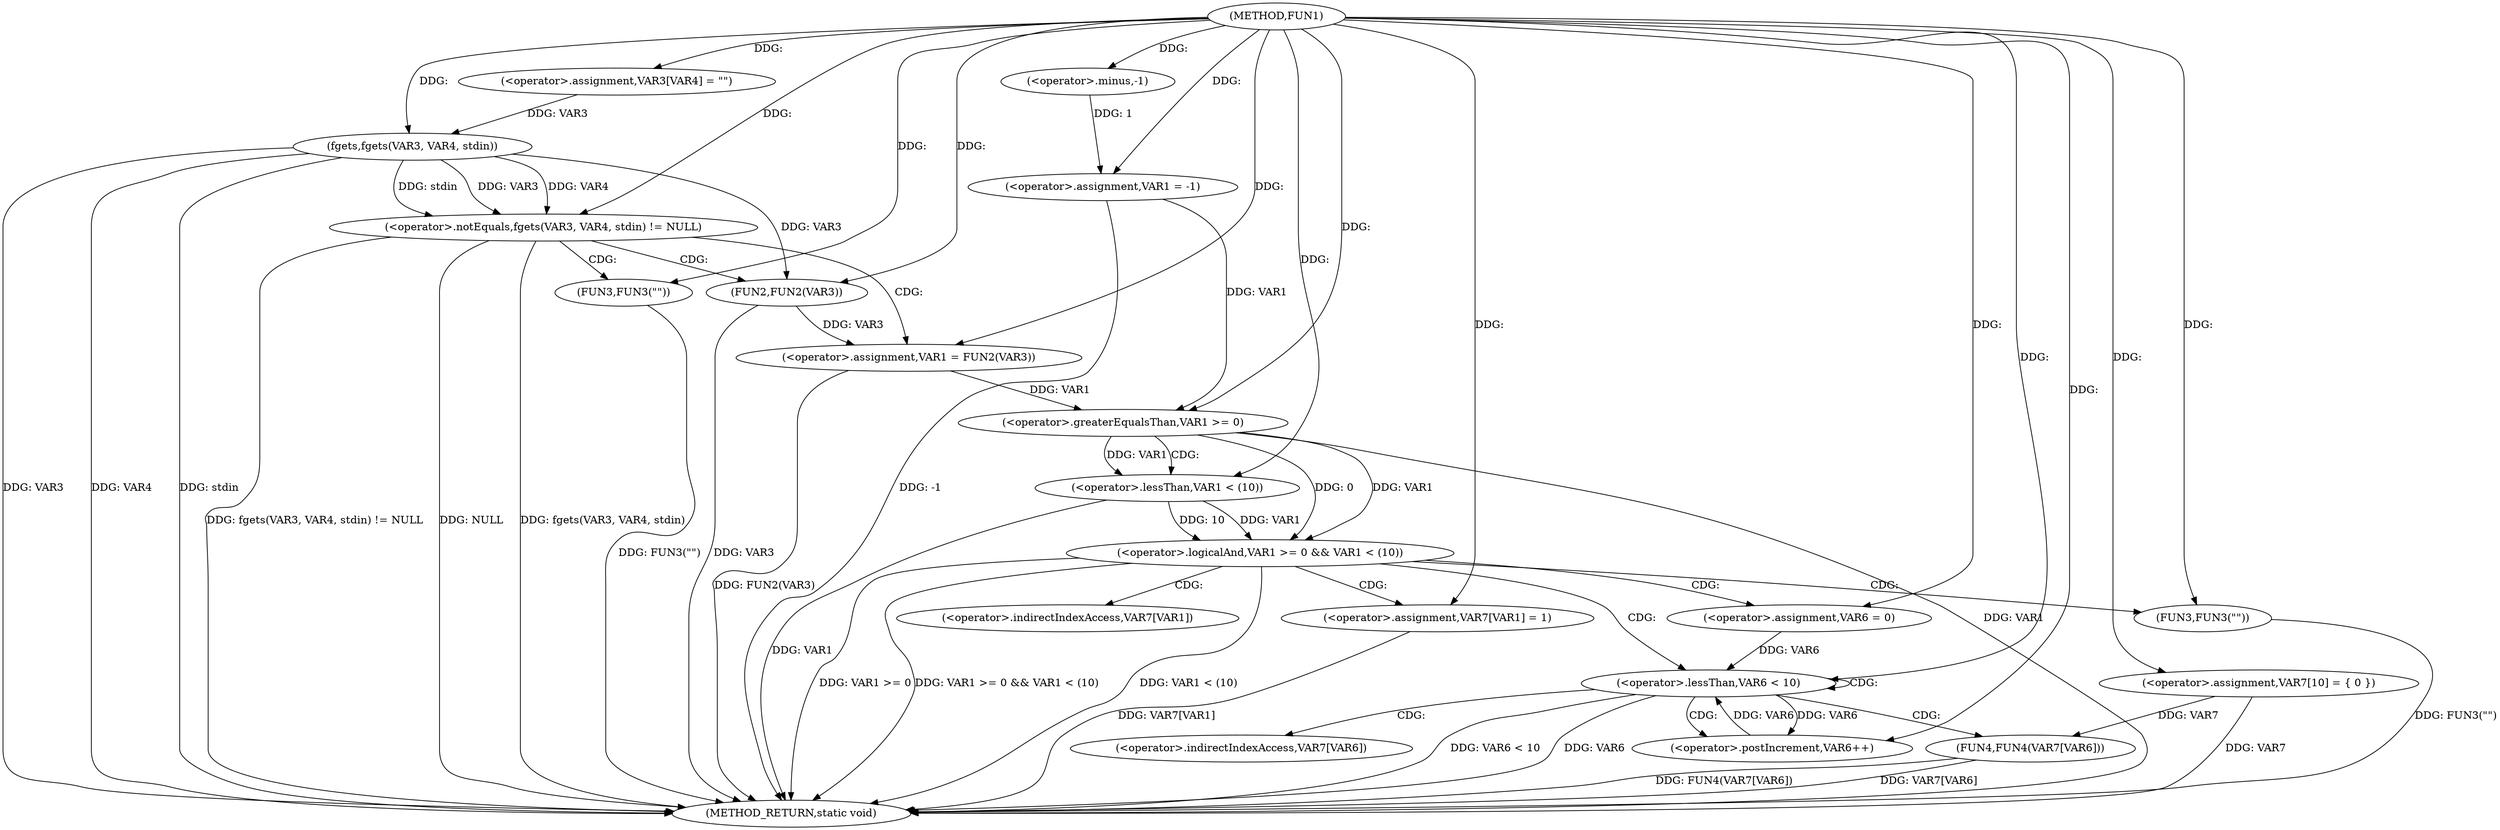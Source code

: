 digraph FUN1 {  
"1000100" [label = "(METHOD,FUN1)" ]
"1000169" [label = "(METHOD_RETURN,static void)" ]
"1000103" [label = "(<operator>.assignment,VAR1 = -1)" ]
"1000105" [label = "(<operator>.minus,-1)" ]
"1000111" [label = "(<operator>.assignment,VAR3[VAR4] = \"\")" ]
"1000115" [label = "(<operator>.notEquals,fgets(VAR3, VAR4, stdin) != NULL)" ]
"1000116" [label = "(fgets,fgets(VAR3, VAR4, stdin))" ]
"1000122" [label = "(<operator>.assignment,VAR1 = FUN2(VAR3))" ]
"1000124" [label = "(FUN2,FUN2(VAR3))" ]
"1000128" [label = "(FUN3,FUN3(\"\"))" ]
"1000135" [label = "(<operator>.assignment,VAR7[10] = { 0 })" ]
"1000138" [label = "(<operator>.logicalAnd,VAR1 >= 0 && VAR1 < (10))" ]
"1000139" [label = "(<operator>.greaterEqualsThan,VAR1 >= 0)" ]
"1000142" [label = "(<operator>.lessThan,VAR1 < (10))" ]
"1000146" [label = "(<operator>.assignment,VAR7[VAR1] = 1)" ]
"1000152" [label = "(<operator>.assignment,VAR6 = 0)" ]
"1000155" [label = "(<operator>.lessThan,VAR6 < 10)" ]
"1000158" [label = "(<operator>.postIncrement,VAR6++)" ]
"1000161" [label = "(FUN4,FUN4(VAR7[VAR6]))" ]
"1000167" [label = "(FUN3,FUN3(\"\"))" ]
"1000147" [label = "(<operator>.indirectIndexAccess,VAR7[VAR1])" ]
"1000162" [label = "(<operator>.indirectIndexAccess,VAR7[VAR6])" ]
  "1000116" -> "1000169"  [ label = "DDG: VAR3"] 
  "1000138" -> "1000169"  [ label = "DDG: VAR1 < (10)"] 
  "1000124" -> "1000169"  [ label = "DDG: VAR3"] 
  "1000103" -> "1000169"  [ label = "DDG: -1"] 
  "1000138" -> "1000169"  [ label = "DDG: VAR1 >= 0"] 
  "1000115" -> "1000169"  [ label = "DDG: fgets(VAR3, VAR4, stdin) != NULL"] 
  "1000116" -> "1000169"  [ label = "DDG: VAR4"] 
  "1000116" -> "1000169"  [ label = "DDG: stdin"] 
  "1000122" -> "1000169"  [ label = "DDG: FUN2(VAR3)"] 
  "1000139" -> "1000169"  [ label = "DDG: VAR1"] 
  "1000155" -> "1000169"  [ label = "DDG: VAR6 < 10"] 
  "1000167" -> "1000169"  [ label = "DDG: FUN3(\"\")"] 
  "1000115" -> "1000169"  [ label = "DDG: NULL"] 
  "1000142" -> "1000169"  [ label = "DDG: VAR1"] 
  "1000135" -> "1000169"  [ label = "DDG: VAR7"] 
  "1000138" -> "1000169"  [ label = "DDG: VAR1 >= 0 && VAR1 < (10)"] 
  "1000128" -> "1000169"  [ label = "DDG: FUN3(\"\")"] 
  "1000155" -> "1000169"  [ label = "DDG: VAR6"] 
  "1000161" -> "1000169"  [ label = "DDG: VAR7[VAR6]"] 
  "1000146" -> "1000169"  [ label = "DDG: VAR7[VAR1]"] 
  "1000115" -> "1000169"  [ label = "DDG: fgets(VAR3, VAR4, stdin)"] 
  "1000161" -> "1000169"  [ label = "DDG: FUN4(VAR7[VAR6])"] 
  "1000105" -> "1000103"  [ label = "DDG: 1"] 
  "1000100" -> "1000103"  [ label = "DDG: "] 
  "1000100" -> "1000105"  [ label = "DDG: "] 
  "1000100" -> "1000111"  [ label = "DDG: "] 
  "1000116" -> "1000115"  [ label = "DDG: VAR3"] 
  "1000116" -> "1000115"  [ label = "DDG: VAR4"] 
  "1000116" -> "1000115"  [ label = "DDG: stdin"] 
  "1000111" -> "1000116"  [ label = "DDG: VAR3"] 
  "1000100" -> "1000116"  [ label = "DDG: "] 
  "1000100" -> "1000115"  [ label = "DDG: "] 
  "1000124" -> "1000122"  [ label = "DDG: VAR3"] 
  "1000100" -> "1000122"  [ label = "DDG: "] 
  "1000116" -> "1000124"  [ label = "DDG: VAR3"] 
  "1000100" -> "1000124"  [ label = "DDG: "] 
  "1000100" -> "1000128"  [ label = "DDG: "] 
  "1000100" -> "1000135"  [ label = "DDG: "] 
  "1000139" -> "1000138"  [ label = "DDG: VAR1"] 
  "1000139" -> "1000138"  [ label = "DDG: 0"] 
  "1000103" -> "1000139"  [ label = "DDG: VAR1"] 
  "1000122" -> "1000139"  [ label = "DDG: VAR1"] 
  "1000100" -> "1000139"  [ label = "DDG: "] 
  "1000142" -> "1000138"  [ label = "DDG: VAR1"] 
  "1000142" -> "1000138"  [ label = "DDG: 10"] 
  "1000139" -> "1000142"  [ label = "DDG: VAR1"] 
  "1000100" -> "1000142"  [ label = "DDG: "] 
  "1000100" -> "1000146"  [ label = "DDG: "] 
  "1000100" -> "1000152"  [ label = "DDG: "] 
  "1000158" -> "1000155"  [ label = "DDG: VAR6"] 
  "1000152" -> "1000155"  [ label = "DDG: VAR6"] 
  "1000100" -> "1000155"  [ label = "DDG: "] 
  "1000155" -> "1000158"  [ label = "DDG: VAR6"] 
  "1000100" -> "1000158"  [ label = "DDG: "] 
  "1000135" -> "1000161"  [ label = "DDG: VAR7"] 
  "1000100" -> "1000167"  [ label = "DDG: "] 
  "1000115" -> "1000128"  [ label = "CDG: "] 
  "1000115" -> "1000124"  [ label = "CDG: "] 
  "1000115" -> "1000122"  [ label = "CDG: "] 
  "1000138" -> "1000167"  [ label = "CDG: "] 
  "1000138" -> "1000155"  [ label = "CDG: "] 
  "1000138" -> "1000147"  [ label = "CDG: "] 
  "1000138" -> "1000152"  [ label = "CDG: "] 
  "1000138" -> "1000146"  [ label = "CDG: "] 
  "1000139" -> "1000142"  [ label = "CDG: "] 
  "1000155" -> "1000158"  [ label = "CDG: "] 
  "1000155" -> "1000155"  [ label = "CDG: "] 
  "1000155" -> "1000161"  [ label = "CDG: "] 
  "1000155" -> "1000162"  [ label = "CDG: "] 
}
